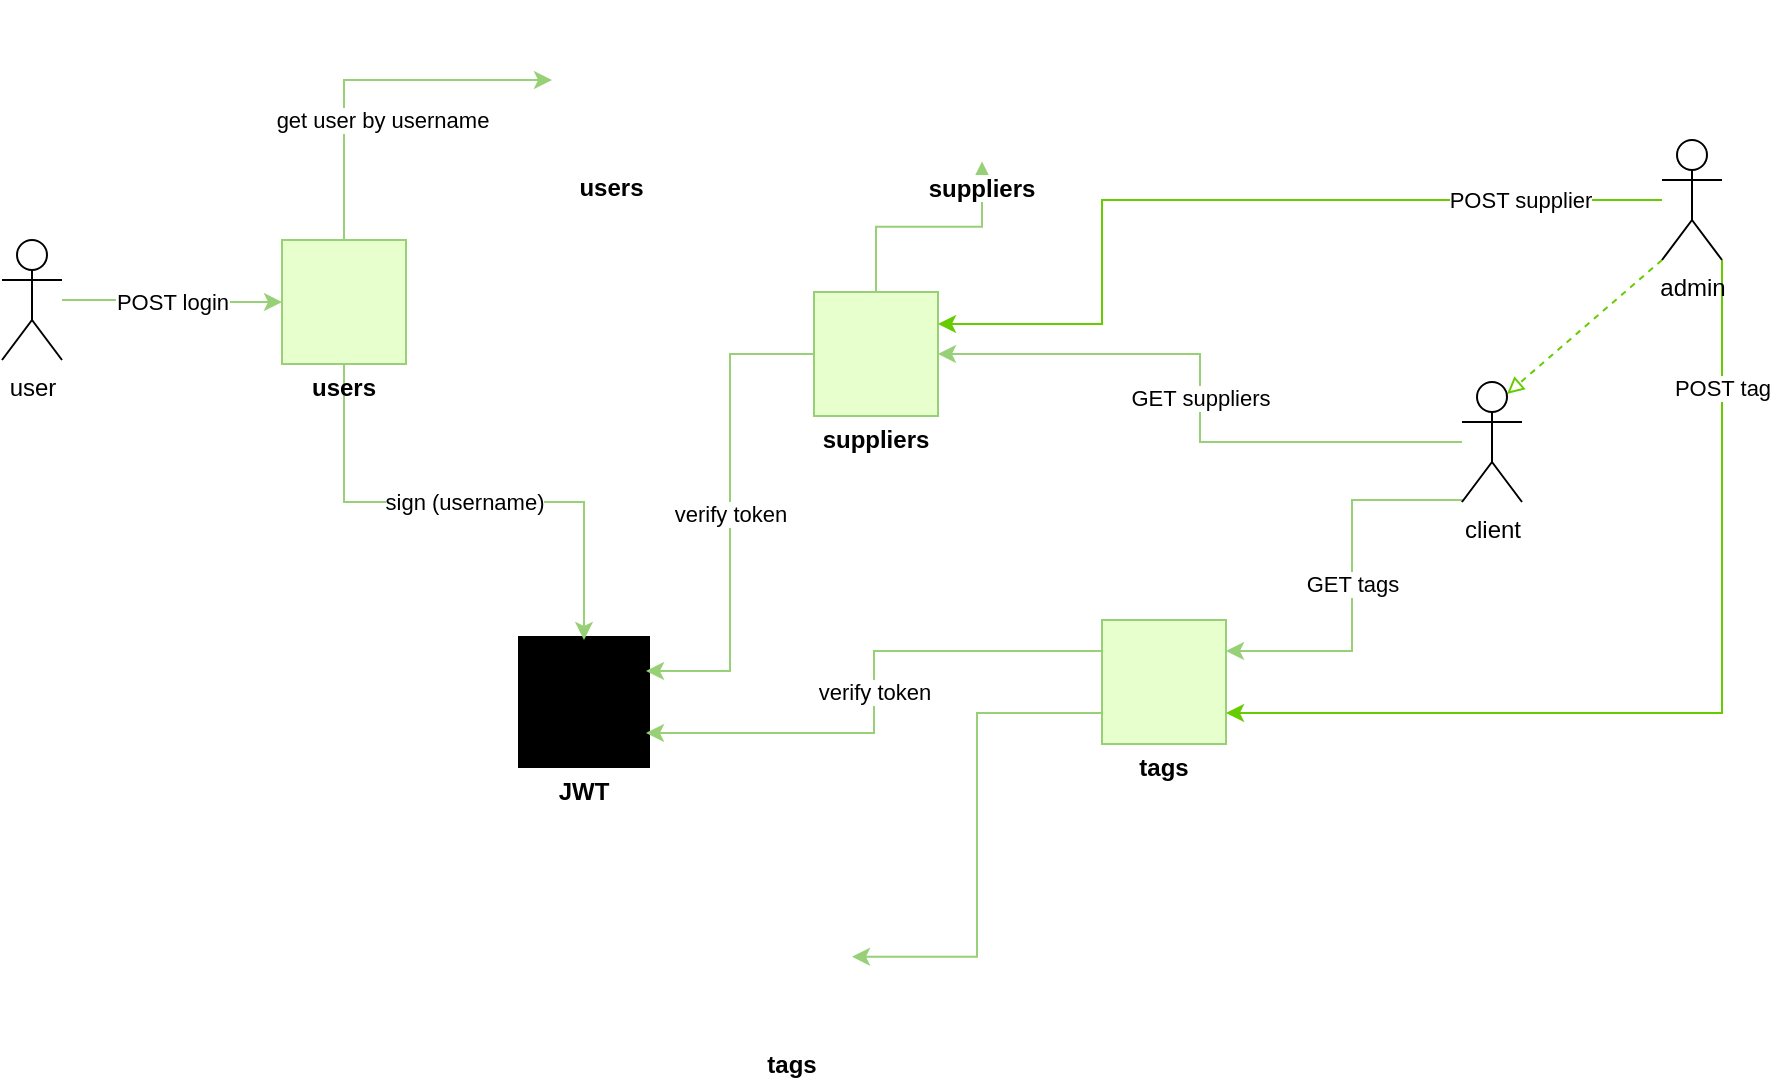 <mxfile version="18.1.1" type="device" pages="2"><diagram id="qZQf6WZElfpsT7vvWGFq" name="Arquitetura"><mxGraphModel dx="868" dy="450" grid="1" gridSize="10" guides="1" tooltips="1" connect="1" arrows="1" fold="1" page="1" pageScale="1" pageWidth="1169" pageHeight="827" math="0" shadow="0"><root><mxCell id="0"/><mxCell id="1" parent="0"/><mxCell id="wjTwe5CBOeD44SRiHqA6-8" value="POST login" style="edgeStyle=orthogonalEdgeStyle;rounded=0;orthogonalLoop=1;jettySize=auto;html=1;entryX=0;entryY=0.5;entryDx=0;entryDy=0;strokeColor=#97D077;" parent="1" source="wjTwe5CBOeD44SRiHqA6-1" target="wjTwe5CBOeD44SRiHqA6-26" edge="1"><mxGeometry relative="1" as="geometry"><mxPoint x="269" y="312" as="targetPoint"/></mxGeometry></mxCell><mxCell id="wjTwe5CBOeD44SRiHqA6-1" value="user" style="shape=umlActor;verticalLabelPosition=bottom;verticalAlign=top;html=1;" parent="1" vertex="1"><mxGeometry x="154" y="274" width="30" height="60" as="geometry"/></mxCell><mxCell id="wjTwe5CBOeD44SRiHqA6-2" value="JWT" style="shape=image;verticalLabelPosition=bottom;labelBackgroundColor=default;verticalAlign=top;aspect=fixed;imageAspect=0;image=https://cdn.worldvectorlogo.com/logos/jwt-3.svg;imageBackground=#000000;imageBorder=default;strokeWidth=4;perimeterSpacing=0;fontStyle=1" parent="1" vertex="1"><mxGeometry x="414" y="474" width="62" height="62" as="geometry"/></mxCell><mxCell id="wjTwe5CBOeD44SRiHqA6-6" value="get user by username" style="edgeStyle=orthogonalEdgeStyle;rounded=0;orthogonalLoop=1;jettySize=auto;html=1;entryX=0;entryY=0.5;entryDx=0;entryDy=0;exitX=0.5;exitY=0;exitDx=0;exitDy=0;strokeColor=#97D077;" parent="1" source="wjTwe5CBOeD44SRiHqA6-26" target="wjTwe5CBOeD44SRiHqA6-13" edge="1"><mxGeometry x="-0.348" y="-19" relative="1" as="geometry"><mxPoint x="319" y="262" as="sourcePoint"/><mxPoint x="429" y="222" as="targetPoint"/><mxPoint as="offset"/></mxGeometry></mxCell><mxCell id="wjTwe5CBOeD44SRiHqA6-7" value="sign (username)" style="edgeStyle=orthogonalEdgeStyle;rounded=0;orthogonalLoop=1;jettySize=auto;html=1;exitX=0.5;exitY=1;exitDx=0;exitDy=0;entryX=0.5;entryY=0;entryDx=0;entryDy=0;strokeColor=#97D077;" parent="1" source="wjTwe5CBOeD44SRiHqA6-26" target="wjTwe5CBOeD44SRiHqA6-2" edge="1"><mxGeometry relative="1" as="geometry"><mxPoint x="319" y="362" as="sourcePoint"/></mxGeometry></mxCell><mxCell id="wjTwe5CBOeD44SRiHqA6-17" value="" style="edgeStyle=orthogonalEdgeStyle;rounded=0;orthogonalLoop=1;jettySize=auto;html=1;exitX=0.5;exitY=0;exitDx=0;exitDy=0;entryX=0.5;entryY=1;entryDx=0;entryDy=0;strokeColor=#97D077;" parent="1" source="wjTwe5CBOeD44SRiHqA6-21" target="wjTwe5CBOeD44SRiHqA6-14" edge="1"><mxGeometry x="-0.643" y="-19" relative="1" as="geometry"><mxPoint x="599" y="332" as="sourcePoint"/><mxPoint as="offset"/></mxGeometry></mxCell><mxCell id="wjTwe5CBOeD44SRiHqA6-19" value="verify token" style="edgeStyle=orthogonalEdgeStyle;rounded=0;orthogonalLoop=1;jettySize=auto;html=1;exitX=0;exitY=0.5;exitDx=0;exitDy=0;entryX=1;entryY=0.25;entryDx=0;entryDy=0;strokeColor=#97D077;" parent="1" source="wjTwe5CBOeD44SRiHqA6-21" target="wjTwe5CBOeD44SRiHqA6-2" edge="1"><mxGeometry relative="1" as="geometry"><mxPoint x="549" y="382" as="sourcePoint"/></mxGeometry></mxCell><mxCell id="wjTwe5CBOeD44SRiHqA6-10" value="GET suppliers" style="edgeStyle=orthogonalEdgeStyle;rounded=0;orthogonalLoop=1;jettySize=auto;html=1;entryX=1;entryY=0.5;entryDx=0;entryDy=0;strokeColor=#97D077;" parent="1" source="wjTwe5CBOeD44SRiHqA6-9" target="wjTwe5CBOeD44SRiHqA6-21" edge="1"><mxGeometry relative="1" as="geometry"><mxPoint x="649" y="382" as="targetPoint"/></mxGeometry></mxCell><mxCell id="wjTwe5CBOeD44SRiHqA6-20" value="GET tags" style="edgeStyle=orthogonalEdgeStyle;rounded=0;orthogonalLoop=1;jettySize=auto;html=1;exitX=0;exitY=1;exitDx=0;exitDy=0;exitPerimeter=0;entryX=1;entryY=0.25;entryDx=0;entryDy=0;strokeColor=#97D077;" parent="1" source="wjTwe5CBOeD44SRiHqA6-9" target="wjTwe5CBOeD44SRiHqA6-29" edge="1"><mxGeometry relative="1" as="geometry"><mxPoint x="789" y="522" as="targetPoint"/><Array as="points"><mxPoint x="884" y="404"/><mxPoint x="829" y="404"/><mxPoint x="829" y="480"/></Array></mxGeometry></mxCell><mxCell id="MXFIULnKNHNpvZ4Z9i8Q-4" style="rounded=0;orthogonalLoop=1;jettySize=auto;html=1;entryX=0.75;entryY=0.1;entryDx=0;entryDy=0;entryPerimeter=0;strokeColor=#66CC00;endArrow=block;endFill=0;exitX=0;exitY=1;exitDx=0;exitDy=0;exitPerimeter=0;dashed=1;" parent="1" source="MXFIULnKNHNpvZ4Z9i8Q-1" target="wjTwe5CBOeD44SRiHqA6-9" edge="1"><mxGeometry relative="1" as="geometry"><mxPoint x="960" y="340" as="sourcePoint"/></mxGeometry></mxCell><mxCell id="wjTwe5CBOeD44SRiHqA6-9" value="client" style="shape=umlActor;verticalLabelPosition=bottom;verticalAlign=top;html=1;" parent="1" vertex="1"><mxGeometry x="884" y="345" width="30" height="60" as="geometry"/></mxCell><mxCell id="wjTwe5CBOeD44SRiHqA6-16" value="" style="edgeStyle=orthogonalEdgeStyle;rounded=0;orthogonalLoop=1;jettySize=auto;html=1;exitX=0;exitY=0.75;exitDx=0;exitDy=0;entryX=1;entryY=0.5;entryDx=0;entryDy=0;strokeColor=#97D077;" parent="1" source="wjTwe5CBOeD44SRiHqA6-29" target="wjTwe5CBOeD44SRiHqA6-15" edge="1"><mxGeometry relative="1" as="geometry"><mxPoint x="689" y="547" as="sourcePoint"/></mxGeometry></mxCell><mxCell id="wjTwe5CBOeD44SRiHqA6-18" value="verify token" style="edgeStyle=orthogonalEdgeStyle;rounded=0;orthogonalLoop=1;jettySize=auto;html=1;exitX=0;exitY=0.25;exitDx=0;exitDy=0;entryX=1;entryY=0.75;entryDx=0;entryDy=0;strokeColor=#97D077;" parent="1" source="wjTwe5CBOeD44SRiHqA6-29" target="wjTwe5CBOeD44SRiHqA6-2" edge="1"><mxGeometry relative="1" as="geometry"><mxPoint x="689" y="497" as="sourcePoint"/></mxGeometry></mxCell><mxCell id="wjTwe5CBOeD44SRiHqA6-13" value="users" style="shape=image;verticalLabelPosition=bottom;labelBackgroundColor=default;verticalAlign=top;aspect=fixed;imageAspect=0;image=https://www.opc-router.de/wp-content/uploads/2021/03/mongodb_thumbnail.png;fontStyle=1" parent="1" vertex="1"><mxGeometry x="429" y="154" width="59.48" height="80" as="geometry"/></mxCell><mxCell id="wjTwe5CBOeD44SRiHqA6-14" value="suppliers" style="shape=image;verticalLabelPosition=bottom;labelBackgroundColor=default;verticalAlign=top;aspect=fixed;imageAspect=0;image=https://www.opc-router.de/wp-content/uploads/2021/03/mongodb_thumbnail.png;fontStyle=1" parent="1" vertex="1"><mxGeometry x="614" y="154" width="60" height="80.7" as="geometry"/></mxCell><mxCell id="wjTwe5CBOeD44SRiHqA6-15" value="tags" style="shape=image;verticalLabelPosition=bottom;labelBackgroundColor=default;verticalAlign=top;aspect=fixed;imageAspect=0;image=https://www.opc-router.de/wp-content/uploads/2021/03/mongodb_thumbnail.png;fontStyle=1" parent="1" vertex="1"><mxGeometry x="519" y="592" width="60" height="80.7" as="geometry"/></mxCell><mxCell id="wjTwe5CBOeD44SRiHqA6-24" value="" style="group;fontStyle=0" parent="1" vertex="1" connectable="0"><mxGeometry x="560" y="300" width="62" height="62" as="geometry"/></mxCell><mxCell id="wjTwe5CBOeD44SRiHqA6-21" value="suppliers" style="whiteSpace=wrap;html=1;aspect=fixed;strokeWidth=1;fillColor=#E6FFCC;strokeColor=#97D077;spacingTop=0;verticalAlign=top;labelPosition=center;verticalLabelPosition=bottom;align=center;spacing=0;fontStyle=1" parent="wjTwe5CBOeD44SRiHqA6-24" vertex="1"><mxGeometry width="62" height="62" as="geometry"/></mxCell><mxCell id="wjTwe5CBOeD44SRiHqA6-22" value="" style="shape=image;verticalLabelPosition=bottom;labelBackgroundColor=default;verticalAlign=top;aspect=fixed;imageAspect=0;image=https://www.svgrepo.com/show/303360/nodejs-logo.svg;imageBorder=none;strokeWidth=5;imageBackground=none;" parent="wjTwe5CBOeD44SRiHqA6-24" vertex="1"><mxGeometry x="6.55" y="6.55" width="48.9" height="48.9" as="geometry"/></mxCell><mxCell id="wjTwe5CBOeD44SRiHqA6-25" value="" style="group;fontStyle=1" parent="1" vertex="1" connectable="0"><mxGeometry x="294" y="274" width="62" height="62" as="geometry"/></mxCell><mxCell id="wjTwe5CBOeD44SRiHqA6-26" value="users" style="whiteSpace=wrap;html=1;aspect=fixed;strokeWidth=1;fillColor=#E6FFCC;strokeColor=#97D077;spacingTop=0;verticalAlign=top;labelPosition=center;verticalLabelPosition=bottom;align=center;spacing=0;fontStyle=1" parent="wjTwe5CBOeD44SRiHqA6-25" vertex="1"><mxGeometry width="62" height="62" as="geometry"/></mxCell><mxCell id="wjTwe5CBOeD44SRiHqA6-27" value="" style="shape=image;verticalLabelPosition=bottom;labelBackgroundColor=default;verticalAlign=top;aspect=fixed;imageAspect=0;image=https://www.svgrepo.com/show/303360/nodejs-logo.svg;imageBorder=none;strokeWidth=5;imageBackground=none;" parent="wjTwe5CBOeD44SRiHqA6-25" vertex="1"><mxGeometry x="6.55" y="6.55" width="48.9" height="48.9" as="geometry"/></mxCell><mxCell id="wjTwe5CBOeD44SRiHqA6-28" value="tag" style="group;fontStyle=0" parent="1" vertex="1" connectable="0"><mxGeometry x="704" y="464" width="62" height="62" as="geometry"/></mxCell><mxCell id="wjTwe5CBOeD44SRiHqA6-29" value="tags" style="whiteSpace=wrap;html=1;aspect=fixed;strokeWidth=1;fillColor=#E6FFCC;strokeColor=#97D077;spacingTop=0;verticalAlign=top;labelPosition=center;verticalLabelPosition=bottom;align=center;spacing=0;fontStyle=1" parent="wjTwe5CBOeD44SRiHqA6-28" vertex="1"><mxGeometry width="62" height="62" as="geometry"/></mxCell><mxCell id="wjTwe5CBOeD44SRiHqA6-30" value="" style="shape=image;verticalLabelPosition=bottom;labelBackgroundColor=default;verticalAlign=top;aspect=fixed;imageAspect=0;image=https://www.svgrepo.com/show/303360/nodejs-logo.svg;imageBorder=none;strokeWidth=5;imageBackground=none;" parent="wjTwe5CBOeD44SRiHqA6-28" vertex="1"><mxGeometry x="6.55" y="6.55" width="48.9" height="48.9" as="geometry"/></mxCell><mxCell id="MXFIULnKNHNpvZ4Z9i8Q-2" value="POST supplier" style="edgeStyle=orthogonalEdgeStyle;rounded=0;orthogonalLoop=1;jettySize=auto;html=1;entryX=1;entryY=0.25;entryDx=0;entryDy=0;strokeColor=#66CC00;" parent="1" source="MXFIULnKNHNpvZ4Z9i8Q-1" target="wjTwe5CBOeD44SRiHqA6-21" edge="1"><mxGeometry x="-0.662" relative="1" as="geometry"><Array as="points"><mxPoint x="704" y="254"/><mxPoint x="704" y="316"/><mxPoint x="622" y="316"/></Array><mxPoint as="offset"/></mxGeometry></mxCell><mxCell id="MXFIULnKNHNpvZ4Z9i8Q-3" value="POST tag" style="edgeStyle=orthogonalEdgeStyle;rounded=0;orthogonalLoop=1;jettySize=auto;html=1;exitX=1;exitY=1;exitDx=0;exitDy=0;exitPerimeter=0;entryX=1;entryY=0.75;entryDx=0;entryDy=0;strokeColor=#66CC00;" parent="1" source="MXFIULnKNHNpvZ4Z9i8Q-1" target="wjTwe5CBOeD44SRiHqA6-29" edge="1"><mxGeometry x="-0.73" relative="1" as="geometry"><Array as="points"><mxPoint x="1014" y="510"/></Array><mxPoint as="offset"/></mxGeometry></mxCell><mxCell id="MXFIULnKNHNpvZ4Z9i8Q-1" value="admin" style="shape=umlActor;verticalLabelPosition=bottom;verticalAlign=top;html=1;" parent="1" vertex="1"><mxGeometry x="984" y="224" width="30" height="60" as="geometry"/></mxCell></root></mxGraphModel></diagram><diagram id="0wM8Pi7n71OPVEisFDC2" name="Modelo"><mxGraphModel dx="868" dy="450" grid="1" gridSize="10" guides="1" tooltips="1" connect="1" arrows="1" fold="1" page="1" pageScale="1" pageWidth="1169" pageHeight="827" math="0" shadow="0"><root><mxCell id="0"/><mxCell id="1" parent="0"/><mxCell id="PmuqF_LMISV_wHZ0zhXT-9" value="User" style="swimlane;fontStyle=0;childLayout=stackLayout;horizontal=1;startSize=26;fillColor=none;horizontalStack=0;resizeParent=1;resizeParentMax=0;resizeLast=0;collapsible=1;marginBottom=0;" vertex="1" parent="1"><mxGeometry x="500" y="50" width="170" height="156" as="geometry"/></mxCell><mxCell id="PmuqF_LMISV_wHZ0zhXT-22" value="+ Name: string" style="text;strokeColor=none;fillColor=none;align=left;verticalAlign=top;spacingLeft=4;spacingRight=4;overflow=hidden;rotatable=0;points=[[0,0.5],[1,0.5]];portConstraint=eastwest;" vertex="1" parent="PmuqF_LMISV_wHZ0zhXT-9"><mxGeometry y="26" width="170" height="26" as="geometry"/></mxCell><mxCell id="PmuqF_LMISV_wHZ0zhXT-10" value="+ Username: string" style="text;strokeColor=none;fillColor=none;align=left;verticalAlign=top;spacingLeft=4;spacingRight=4;overflow=hidden;rotatable=0;points=[[0,0.5],[1,0.5]];portConstraint=eastwest;" vertex="1" parent="PmuqF_LMISV_wHZ0zhXT-9"><mxGeometry y="52" width="170" height="26" as="geometry"/></mxCell><mxCell id="PmuqF_LMISV_wHZ0zhXT-11" value="+ Password: string" style="text;strokeColor=none;fillColor=none;align=left;verticalAlign=top;spacingLeft=4;spacingRight=4;overflow=hidden;rotatable=0;points=[[0,0.5],[1,0.5]];portConstraint=eastwest;" vertex="1" parent="PmuqF_LMISV_wHZ0zhXT-9"><mxGeometry y="78" width="170" height="26" as="geometry"/></mxCell><mxCell id="PmuqF_LMISV_wHZ0zhXT-55" value="+ Roles: Role[]" style="text;strokeColor=none;fillColor=none;align=left;verticalAlign=top;spacingLeft=4;spacingRight=4;overflow=hidden;rotatable=0;points=[[0,0.5],[1,0.5]];portConstraint=eastwest;" vertex="1" parent="PmuqF_LMISV_wHZ0zhXT-9"><mxGeometry y="104" width="170" height="26" as="geometry"/></mxCell><mxCell id="PmuqF_LMISV_wHZ0zhXT-23" value="+ Email: string" style="text;strokeColor=none;fillColor=none;align=left;verticalAlign=top;spacingLeft=4;spacingRight=4;overflow=hidden;rotatable=0;points=[[0,0.5],[1,0.5]];portConstraint=eastwest;" vertex="1" parent="PmuqF_LMISV_wHZ0zhXT-9"><mxGeometry y="130" width="170" height="26" as="geometry"/></mxCell><mxCell id="PmuqF_LMISV_wHZ0zhXT-13" value="Supplier" style="swimlane;fontStyle=0;childLayout=stackLayout;horizontal=1;startSize=26;fillColor=none;horizontalStack=0;resizeParent=1;resizeParentMax=0;resizeLast=0;collapsible=1;marginBottom=0;" vertex="1" parent="1"><mxGeometry x="910" y="420" width="180" height="182" as="geometry"/></mxCell><mxCell id="PmuqF_LMISV_wHZ0zhXT-14" value="+ Id: uuid" style="text;strokeColor=none;fillColor=none;align=left;verticalAlign=top;spacingLeft=4;spacingRight=4;overflow=hidden;rotatable=0;points=[[0,0.5],[1,0.5]];portConstraint=eastwest;" vertex="1" parent="PmuqF_LMISV_wHZ0zhXT-13"><mxGeometry y="26" width="180" height="26" as="geometry"/></mxCell><mxCell id="PmuqF_LMISV_wHZ0zhXT-15" value="+ Image: string" style="text;strokeColor=none;fillColor=none;align=left;verticalAlign=top;spacingLeft=4;spacingRight=4;overflow=hidden;rotatable=0;points=[[0,0.5],[1,0.5]];portConstraint=eastwest;" vertex="1" parent="PmuqF_LMISV_wHZ0zhXT-13"><mxGeometry y="52" width="180" height="26" as="geometry"/></mxCell><mxCell id="PmuqF_LMISV_wHZ0zhXT-16" value="+ Resume: type" style="text;strokeColor=none;fillColor=none;align=left;verticalAlign=top;spacingLeft=4;spacingRight=4;overflow=hidden;rotatable=0;points=[[0,0.5],[1,0.5]];portConstraint=eastwest;" vertex="1" parent="PmuqF_LMISV_wHZ0zhXT-13"><mxGeometry y="78" width="180" height="26" as="geometry"/></mxCell><mxCell id="PmuqF_LMISV_wHZ0zhXT-39" value="+ Price: decimal" style="text;strokeColor=none;fillColor=none;align=left;verticalAlign=top;spacingLeft=4;spacingRight=4;overflow=hidden;rotatable=0;points=[[0,0.5],[1,0.5]];portConstraint=eastwest;" vertex="1" parent="PmuqF_LMISV_wHZ0zhXT-13"><mxGeometry y="104" width="180" height="26" as="geometry"/></mxCell><mxCell id="PmuqF_LMISV_wHZ0zhXT-48" value="+ Tags: Tag[]" style="text;strokeColor=none;fillColor=none;align=left;verticalAlign=top;spacingLeft=4;spacingRight=4;overflow=hidden;rotatable=0;points=[[0,0.5],[1,0.5]];portConstraint=eastwest;" vertex="1" parent="PmuqF_LMISV_wHZ0zhXT-13"><mxGeometry y="130" width="180" height="26" as="geometry"/></mxCell><mxCell id="PmuqF_LMISV_wHZ0zhXT-45" value="+ Location: Coordinate" style="text;strokeColor=none;fillColor=none;align=left;verticalAlign=top;spacingLeft=4;spacingRight=4;overflow=hidden;rotatable=0;points=[[0,0.5],[1,0.5]];portConstraint=eastwest;" vertex="1" parent="PmuqF_LMISV_wHZ0zhXT-13"><mxGeometry y="156" width="180" height="26" as="geometry"/></mxCell><mxCell id="PmuqF_LMISV_wHZ0zhXT-21" value="Client" style="swimlane;fontStyle=0;childLayout=stackLayout;horizontal=1;startSize=26;fillColor=none;horizontalStack=0;resizeParent=1;resizeParentMax=0;resizeLast=0;collapsible=1;marginBottom=0;" vertex="1" parent="1"><mxGeometry x="160" y="310" width="140" height="52" as="geometry"/></mxCell><mxCell id="PmuqF_LMISV_wHZ0zhXT-24" value="+ Id: uuid" style="text;strokeColor=none;fillColor=none;align=left;verticalAlign=top;spacingLeft=4;spacingRight=4;overflow=hidden;rotatable=0;points=[[0,0.5],[1,0.5]];portConstraint=eastwest;" vertex="1" parent="PmuqF_LMISV_wHZ0zhXT-21"><mxGeometry y="26" width="140" height="26" as="geometry"/></mxCell><mxCell id="PmuqF_LMISV_wHZ0zhXT-25" value="Client is a user" style="edgeStyle=orthogonalEdgeStyle;rounded=0;orthogonalLoop=1;jettySize=auto;html=1;exitX=0;exitY=0.173;exitDx=0;exitDy=0;entryX=0.5;entryY=0;entryDx=0;entryDy=0;exitPerimeter=0;startArrow=block;startFill=0;endArrow=none;endFill=0;" edge="1" parent="1" source="PmuqF_LMISV_wHZ0zhXT-9" target="PmuqF_LMISV_wHZ0zhXT-21"><mxGeometry x="0.324" relative="1" as="geometry"><mxPoint as="offset"/></mxGeometry></mxCell><mxCell id="PmuqF_LMISV_wHZ0zhXT-26" value="Supplier is a user" style="edgeStyle=orthogonalEdgeStyle;rounded=0;orthogonalLoop=1;jettySize=auto;html=1;exitX=0.993;exitY=0.163;exitDx=0;exitDy=0;entryX=0.5;entryY=0;entryDx=0;entryDy=0;exitPerimeter=0;endArrow=none;endFill=0;startArrow=block;startFill=0;" edge="1" parent="1" source="PmuqF_LMISV_wHZ0zhXT-9" target="PmuqF_LMISV_wHZ0zhXT-13"><mxGeometry relative="1" as="geometry"/></mxCell><mxCell id="PmuqF_LMISV_wHZ0zhXT-27" value="Tag" style="swimlane;fontStyle=0;childLayout=stackLayout;horizontal=1;startSize=26;fillColor=none;horizontalStack=0;resizeParent=1;resizeParentMax=0;resizeLast=0;collapsible=1;marginBottom=0;" vertex="1" parent="1"><mxGeometry x="660" y="500" width="140" height="78" as="geometry"/></mxCell><mxCell id="PmuqF_LMISV_wHZ0zhXT-28" value="+ Id: uuid" style="text;strokeColor=none;fillColor=none;align=left;verticalAlign=top;spacingLeft=4;spacingRight=4;overflow=hidden;rotatable=0;points=[[0,0.5],[1,0.5]];portConstraint=eastwest;" vertex="1" parent="PmuqF_LMISV_wHZ0zhXT-27"><mxGeometry y="26" width="140" height="26" as="geometry"/></mxCell><mxCell id="PmuqF_LMISV_wHZ0zhXT-29" value="+ Name: string" style="text;strokeColor=none;fillColor=none;align=left;verticalAlign=top;spacingLeft=4;spacingRight=4;overflow=hidden;rotatable=0;points=[[0,0.5],[1,0.5]];portConstraint=eastwest;" vertex="1" parent="PmuqF_LMISV_wHZ0zhXT-27"><mxGeometry y="52" width="140" height="26" as="geometry"/></mxCell><mxCell id="PmuqF_LMISV_wHZ0zhXT-31" value="Search" style="swimlane;fontStyle=0;childLayout=stackLayout;horizontal=1;startSize=26;fillColor=none;horizontalStack=0;resizeParent=1;resizeParentMax=0;resizeLast=0;collapsible=1;marginBottom=0;" vertex="1" parent="1"><mxGeometry x="400" y="260" width="180" height="234" as="geometry"/></mxCell><mxCell id="PmuqF_LMISV_wHZ0zhXT-60" value="+ Id: uuid" style="text;strokeColor=none;fillColor=none;align=left;verticalAlign=top;spacingLeft=4;spacingRight=4;overflow=hidden;rotatable=0;points=[[0,0.5],[1,0.5]];portConstraint=eastwest;" vertex="1" parent="PmuqF_LMISV_wHZ0zhXT-31"><mxGeometry y="26" width="180" height="26" as="geometry"/></mxCell><mxCell id="PmuqF_LMISV_wHZ0zhXT-32" value="+ Date: datetime" style="text;strokeColor=none;fillColor=none;align=left;verticalAlign=top;spacingLeft=4;spacingRight=4;overflow=hidden;rotatable=0;points=[[0,0.5],[1,0.5]];portConstraint=eastwest;" vertex="1" parent="PmuqF_LMISV_wHZ0zhXT-31"><mxGeometry y="52" width="180" height="26" as="geometry"/></mxCell><mxCell id="PmuqF_LMISV_wHZ0zhXT-49" value="+ Client: Client" style="text;strokeColor=none;fillColor=none;align=left;verticalAlign=top;spacingLeft=4;spacingRight=4;overflow=hidden;rotatable=0;points=[[0,0.5],[1,0.5]];portConstraint=eastwest;" vertex="1" parent="PmuqF_LMISV_wHZ0zhXT-31"><mxGeometry y="78" width="180" height="26" as="geometry"/></mxCell><mxCell id="PmuqF_LMISV_wHZ0zhXT-51" value="+ Suppliers: Supplier[]" style="text;strokeColor=none;fillColor=none;align=left;verticalAlign=top;spacingLeft=4;spacingRight=4;overflow=hidden;rotatable=0;points=[[0,0.5],[1,0.5]];portConstraint=eastwest;" vertex="1" parent="PmuqF_LMISV_wHZ0zhXT-31"><mxGeometry y="104" width="180" height="26" as="geometry"/></mxCell><mxCell id="PmuqF_LMISV_wHZ0zhXT-33" value="+ OrderBy: string" style="text;strokeColor=none;fillColor=none;align=left;verticalAlign=top;spacingLeft=4;spacingRight=4;overflow=hidden;rotatable=0;points=[[0,0.5],[1,0.5]];portConstraint=eastwest;" vertex="1" parent="PmuqF_LMISV_wHZ0zhXT-31"><mxGeometry y="130" width="180" height="26" as="geometry"/></mxCell><mxCell id="PmuqF_LMISV_wHZ0zhXT-34" value="+ Range: number" style="text;strokeColor=none;fillColor=none;align=left;verticalAlign=top;spacingLeft=4;spacingRight=4;overflow=hidden;rotatable=0;points=[[0,0.5],[1,0.5]];portConstraint=eastwest;" vertex="1" parent="PmuqF_LMISV_wHZ0zhXT-31"><mxGeometry y="156" width="180" height="26" as="geometry"/></mxCell><mxCell id="PmuqF_LMISV_wHZ0zhXT-46" value="+ ServiceLocation: Coordinate" style="text;strokeColor=none;fillColor=none;align=left;verticalAlign=top;spacingLeft=4;spacingRight=4;overflow=hidden;rotatable=0;points=[[0,0.5],[1,0.5]];portConstraint=eastwest;" vertex="1" parent="PmuqF_LMISV_wHZ0zhXT-31"><mxGeometry y="182" width="180" height="26" as="geometry"/></mxCell><mxCell id="PmuqF_LMISV_wHZ0zhXT-57" value="+ Tags: Tag[]" style="text;strokeColor=none;fillColor=none;align=left;verticalAlign=top;spacingLeft=4;spacingRight=4;overflow=hidden;rotatable=0;points=[[0,0.5],[1,0.5]];portConstraint=eastwest;" vertex="1" parent="PmuqF_LMISV_wHZ0zhXT-31"><mxGeometry y="208" width="180" height="26" as="geometry"/></mxCell><mxCell id="PmuqF_LMISV_wHZ0zhXT-38" value="Suppliers found" style="edgeStyle=orthogonalEdgeStyle;rounded=0;orthogonalLoop=1;jettySize=auto;html=1;exitX=1;exitY=0.5;exitDx=0;exitDy=0;entryX=0;entryY=0.5;entryDx=0;entryDy=0;startArrow=ERone;startFill=0;endArrow=ERzeroToOne;endFill=0;" edge="1" parent="1" source="PmuqF_LMISV_wHZ0zhXT-51" target="PmuqF_LMISV_wHZ0zhXT-14"><mxGeometry relative="1" as="geometry"><mxPoint x="560" y="349" as="sourcePoint"/></mxGeometry></mxCell><mxCell id="PmuqF_LMISV_wHZ0zhXT-36" value="Offers" style="edgeStyle=orthogonalEdgeStyle;rounded=0;orthogonalLoop=1;jettySize=auto;html=1;exitX=0;exitY=0.5;exitDx=0;exitDy=0;entryX=1;entryY=0.5;entryDx=0;entryDy=0;startArrow=ERone;startFill=0;endArrow=ERoneToMany;endFill=0;" edge="1" parent="1" source="PmuqF_LMISV_wHZ0zhXT-48" target="PmuqF_LMISV_wHZ0zhXT-29"><mxGeometry relative="1" as="geometry"/></mxCell><mxCell id="PmuqF_LMISV_wHZ0zhXT-37" value="Creates" style="edgeStyle=orthogonalEdgeStyle;rounded=0;orthogonalLoop=1;jettySize=auto;html=1;exitX=1;exitY=0.5;exitDx=0;exitDy=0;entryX=0;entryY=0.5;entryDx=0;entryDy=0;startArrow=ERone;startFill=0;endArrow=ERzeroToMany;endFill=0;" edge="1" parent="1" source="PmuqF_LMISV_wHZ0zhXT-24" target="PmuqF_LMISV_wHZ0zhXT-49"><mxGeometry relative="1" as="geometry"><mxPoint x="440" y="349" as="targetPoint"/></mxGeometry></mxCell><mxCell id="PmuqF_LMISV_wHZ0zhXT-40" value="Coordinate" style="swimlane;fontStyle=0;childLayout=stackLayout;horizontal=1;startSize=26;fillColor=none;horizontalStack=0;resizeParent=1;resizeParentMax=0;resizeLast=0;collapsible=1;marginBottom=0;" vertex="1" parent="1"><mxGeometry x="445.5" y="700" width="140" height="78" as="geometry"/></mxCell><mxCell id="PmuqF_LMISV_wHZ0zhXT-41" value="+ Latitude: number" style="text;strokeColor=none;fillColor=none;align=left;verticalAlign=top;spacingLeft=4;spacingRight=4;overflow=hidden;rotatable=0;points=[[0,0.5],[1,0.5]];portConstraint=eastwest;" vertex="1" parent="PmuqF_LMISV_wHZ0zhXT-40"><mxGeometry y="26" width="140" height="26" as="geometry"/></mxCell><mxCell id="PmuqF_LMISV_wHZ0zhXT-42" value="+ Longitude: number" style="text;strokeColor=none;fillColor=none;align=left;verticalAlign=top;spacingLeft=4;spacingRight=4;overflow=hidden;rotatable=0;points=[[0,0.5],[1,0.5]];portConstraint=eastwest;" vertex="1" parent="PmuqF_LMISV_wHZ0zhXT-40"><mxGeometry y="52" width="140" height="26" as="geometry"/></mxCell><mxCell id="PmuqF_LMISV_wHZ0zhXT-44" value="Next to" style="edgeStyle=orthogonalEdgeStyle;rounded=0;orthogonalLoop=1;jettySize=auto;html=1;exitX=0;exitY=0.5;exitDx=0;exitDy=0;entryX=1;entryY=0.25;entryDx=0;entryDy=0;" edge="1" parent="1" source="PmuqF_LMISV_wHZ0zhXT-45" target="PmuqF_LMISV_wHZ0zhXT-40"><mxGeometry x="-0.216" relative="1" as="geometry"><Array as="points"><mxPoint x="840" y="583"/><mxPoint x="840" y="720"/></Array><mxPoint as="offset"/></mxGeometry></mxCell><mxCell id="PmuqF_LMISV_wHZ0zhXT-47" value="Next to" style="edgeStyle=orthogonalEdgeStyle;rounded=0;orthogonalLoop=1;jettySize=auto;html=1;exitX=0;exitY=0.5;exitDx=0;exitDy=0;entryX=0;entryY=0.25;entryDx=0;entryDy=0;" edge="1" parent="1" source="PmuqF_LMISV_wHZ0zhXT-46" target="PmuqF_LMISV_wHZ0zhXT-40"><mxGeometry relative="1" as="geometry"><Array as="points"><mxPoint x="370" y="455"/><mxPoint x="370" y="720"/></Array></mxGeometry></mxCell><mxCell id="PmuqF_LMISV_wHZ0zhXT-52" value="Role" style="swimlane;fontStyle=0;childLayout=stackLayout;horizontal=1;startSize=26;fillColor=none;horizontalStack=0;resizeParent=1;resizeParentMax=0;resizeLast=0;collapsible=1;marginBottom=0;" vertex="1" parent="1"><mxGeometry x="790" y="220" width="140" height="52" as="geometry"/></mxCell><mxCell id="PmuqF_LMISV_wHZ0zhXT-54" value="+ Name: string" style="text;strokeColor=none;fillColor=none;align=left;verticalAlign=top;spacingLeft=4;spacingRight=4;overflow=hidden;rotatable=0;points=[[0,0.5],[1,0.5]];portConstraint=eastwest;" vertex="1" parent="PmuqF_LMISV_wHZ0zhXT-52"><mxGeometry y="26" width="140" height="26" as="geometry"/></mxCell><mxCell id="PmuqF_LMISV_wHZ0zhXT-56" value="can have many" style="edgeStyle=orthogonalEdgeStyle;rounded=0;orthogonalLoop=1;jettySize=auto;html=1;exitX=1;exitY=0.5;exitDx=0;exitDy=0;entryX=0;entryY=0.5;entryDx=0;entryDy=0;endArrow=ERoneToMany;endFill=0;startArrow=ERone;startFill=0;" edge="1" parent="1" source="PmuqF_LMISV_wHZ0zhXT-55" target="PmuqF_LMISV_wHZ0zhXT-54"><mxGeometry relative="1" as="geometry"/></mxCell><mxCell id="PmuqF_LMISV_wHZ0zhXT-59" value="Demands" style="edgeStyle=orthogonalEdgeStyle;rounded=0;orthogonalLoop=1;jettySize=auto;html=1;exitX=1;exitY=0.5;exitDx=0;exitDy=0;entryX=0;entryY=0.5;entryDx=0;entryDy=0;startArrow=ERone;startFill=0;endArrow=ERoneToMany;endFill=0;" edge="1" parent="1" source="PmuqF_LMISV_wHZ0zhXT-57" target="PmuqF_LMISV_wHZ0zhXT-29"><mxGeometry relative="1" as="geometry"/></mxCell></root></mxGraphModel></diagram></mxfile>